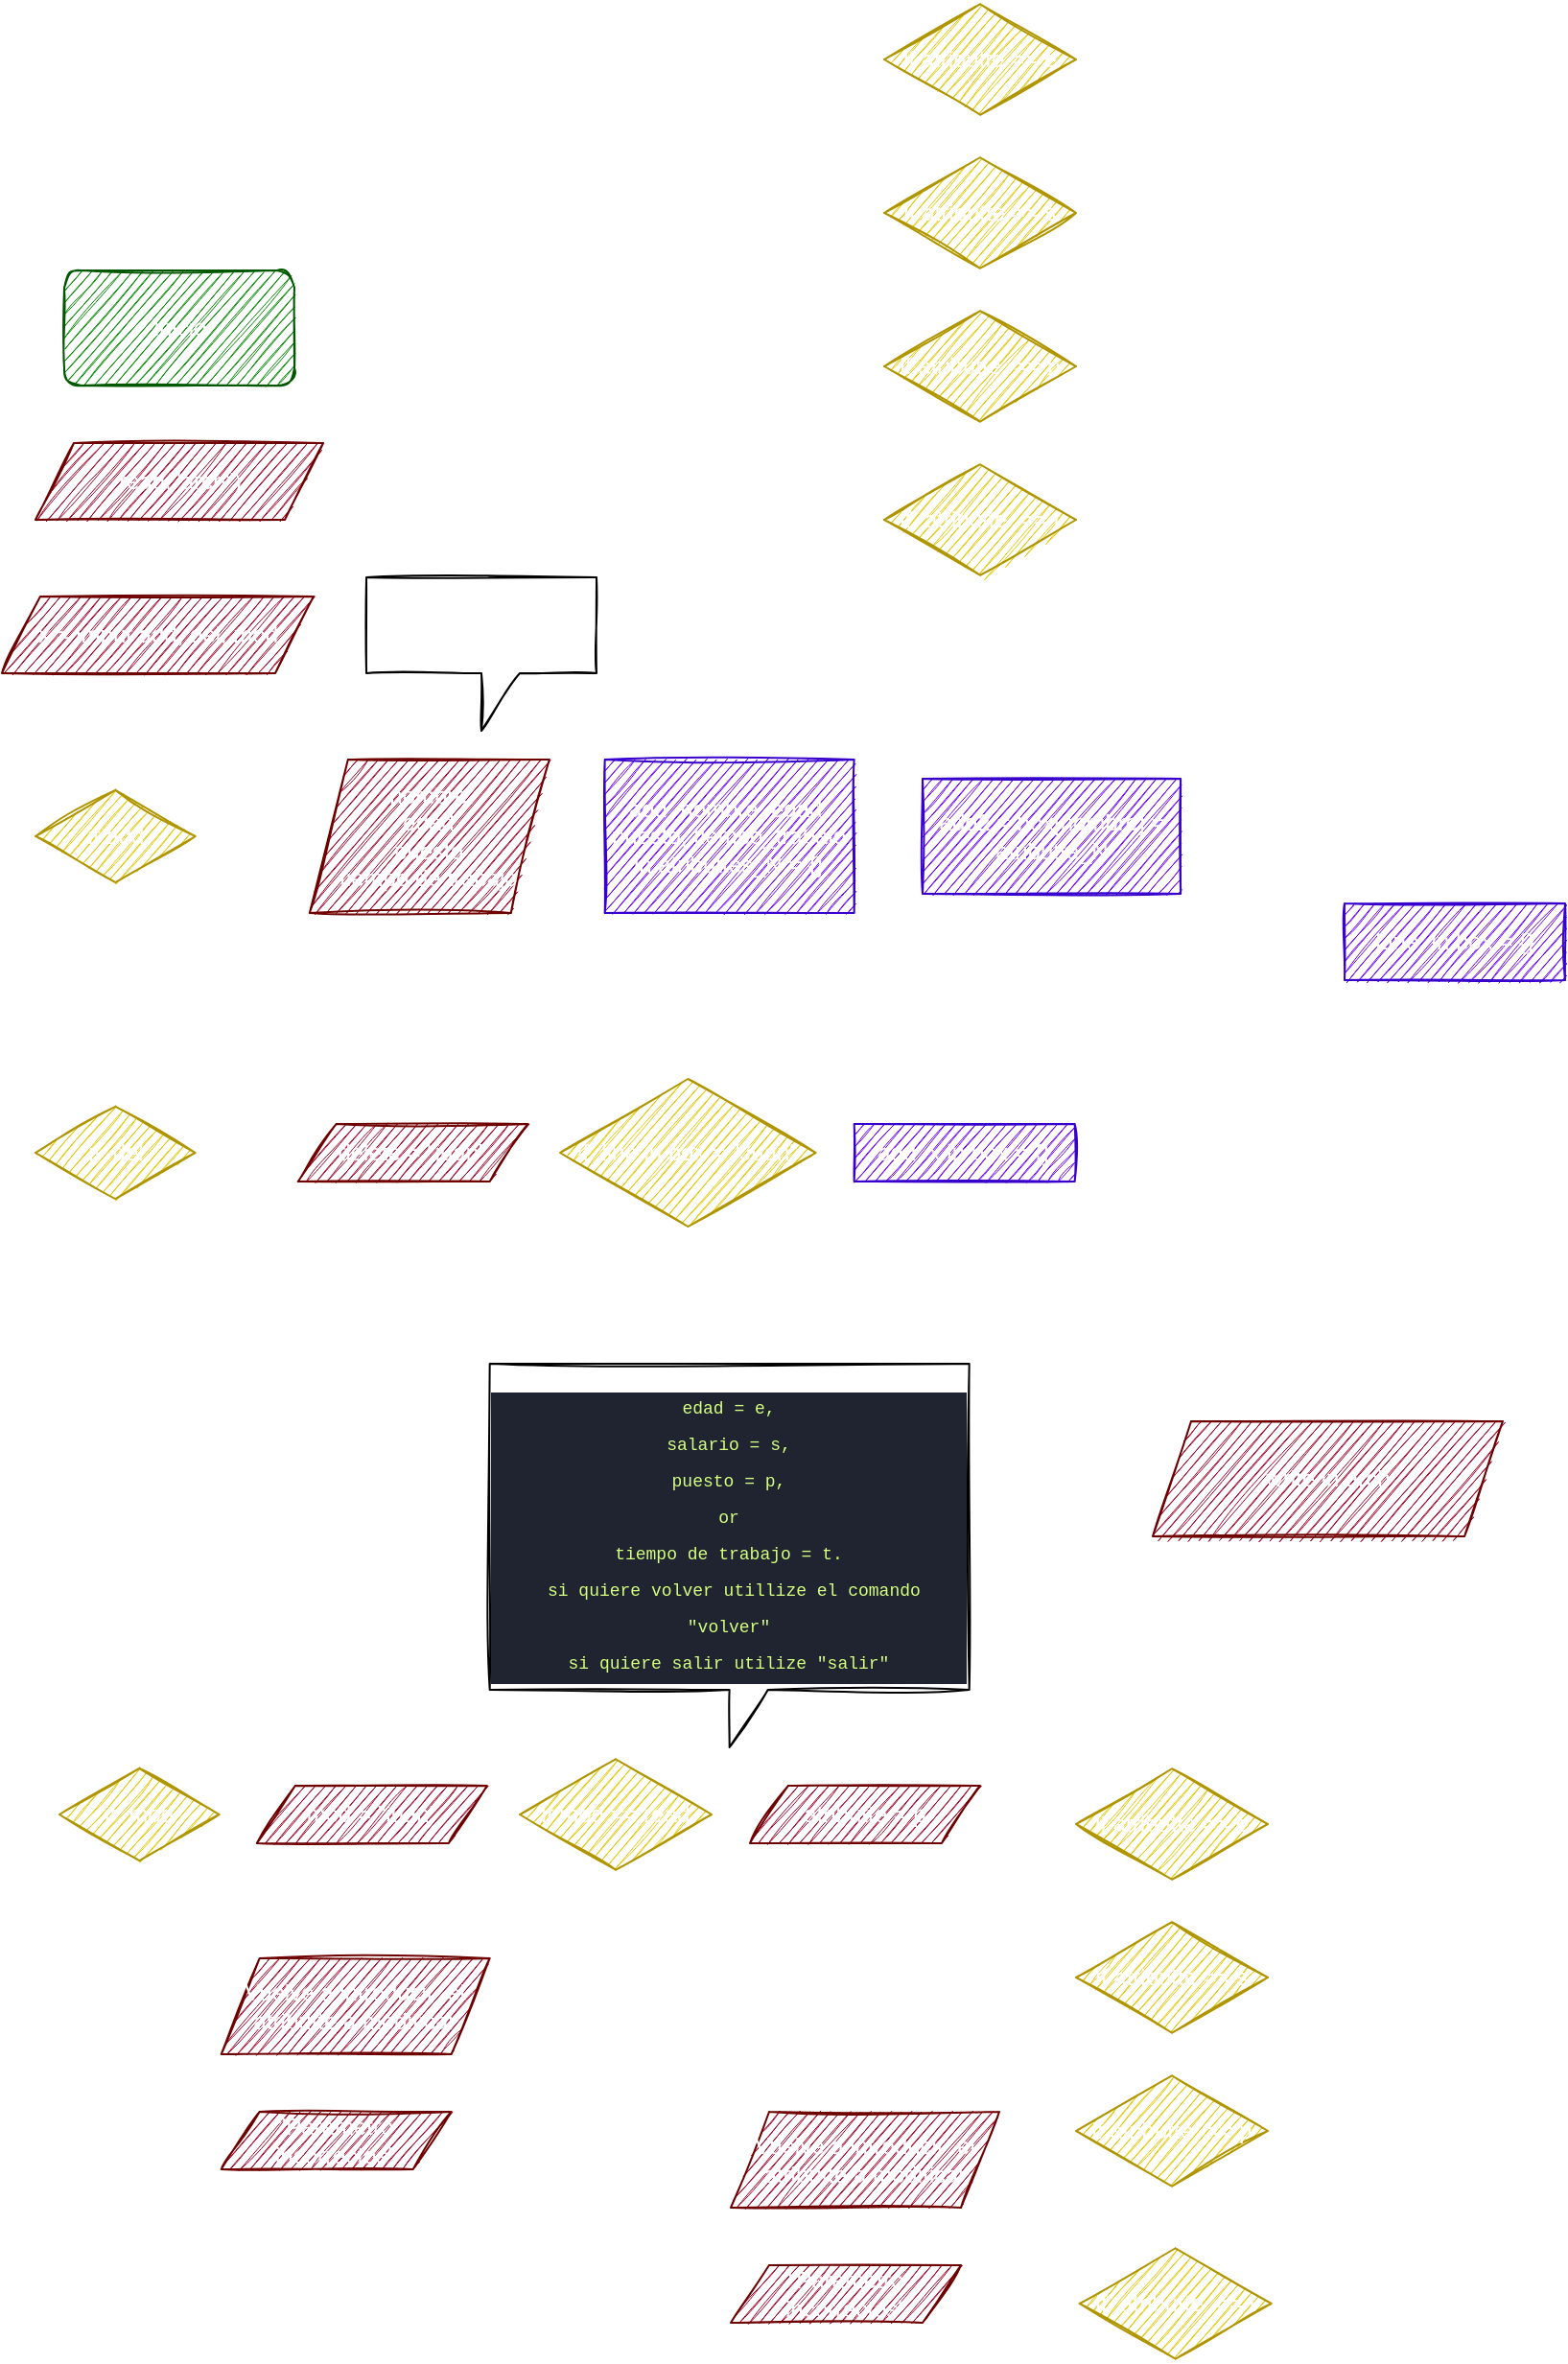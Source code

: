 <mxfile>
    <diagram id="7nW45xScgSrCi-i8tWKL" name="Page-1">
        <mxGraphModel dx="932" dy="1589" grid="1" gridSize="10" guides="1" tooltips="1" connect="1" arrows="1" fold="1" page="1" pageScale="1" pageWidth="850" pageHeight="1100" math="0" shadow="0">
            <root>
                <mxCell id="0"/>
                <mxCell id="1" parent="0"/>
                <mxCell id="2" value="&lt;span style=&quot;color: rgb(255 , 255 , 255)&quot;&gt;if add&lt;/span&gt;" style="html=1;whiteSpace=wrap;aspect=fixed;shape=isoRectangle;fillColor=#e3c800;fontColor=#000000;strokeColor=#B09500;sketch=1;" vertex="1" parent="1">
                    <mxGeometry x="27.51" y="280" width="83.33" height="50" as="geometry"/>
                </mxCell>
                <mxCell id="3" value="inicio" style="rounded=1;whiteSpace=wrap;html=1;fillColor=#008a00;fontColor=#ffffff;strokeColor=#005700;sketch=1;" vertex="1" parent="1">
                    <mxGeometry x="42.5" y="10" width="120" height="60" as="geometry"/>
                </mxCell>
                <mxCell id="4" value="read(&quot;arch&quot;)" style="shape=parallelogram;perimeter=parallelogramPerimeter;whiteSpace=wrap;html=1;fixedSize=1;fillColor=#a20025;fontColor=#ffffff;strokeColor=#6F0000;sketch=1;" vertex="1" parent="1">
                    <mxGeometry x="27.5" y="100" width="150" height="40" as="geometry"/>
                </mxCell>
                <mxCell id="5" value="x = imput add, del, mod" style="shape=parallelogram;perimeter=parallelogramPerimeter;whiteSpace=wrap;html=1;fixedSize=1;fillColor=#a20025;fontColor=#ffffff;strokeColor=#6F0000;shadow=0;rounded=0;sketch=1;" vertex="1" parent="1">
                    <mxGeometry x="10" y="180" width="162.5" height="40" as="geometry"/>
                </mxCell>
                <mxCell id="7" value="&lt;span style=&quot;color: rgb(255 , 255 , 255)&quot;&gt;if&amp;nbsp;&amp;nbsp;&lt;/span&gt;&lt;span style=&quot;color: rgb(255 , 255 , 255)&quot;&gt;del&lt;/span&gt;" style="html=1;whiteSpace=wrap;aspect=fixed;shape=isoRectangle;fillColor=#e3c800;fontColor=#000000;strokeColor=#B09500;sketch=1;" vertex="1" parent="1">
                    <mxGeometry x="27.5" y="445" width="83.34" height="50" as="geometry"/>
                </mxCell>
                <mxCell id="8" value="&lt;span style=&quot;color: rgb(255 , 255 , 255)&quot;&gt;if&amp;nbsp;&amp;nbsp;&lt;/span&gt;&lt;span style=&quot;color: rgb(255 , 255 , 255)&quot;&gt;mod&lt;/span&gt;" style="html=1;whiteSpace=wrap;aspect=fixed;shape=isoRectangle;fillColor=#e3c800;fontColor=#000000;strokeColor=#B09500;sketch=1;" vertex="1" parent="1">
                    <mxGeometry x="40" y="790" width="83.34" height="50" as="geometry"/>
                </mxCell>
                <mxCell id="10" value="add2 = box[nombre] = atributte_N" style="rounded=0;whiteSpace=wrap;html=1;fillColor=#6a00ff;fontColor=#ffffff;strokeColor=#3700CC;glass=0;shadow=0;sketch=1;" vertex="1" parent="1">
                    <mxGeometry x="490" y="275" width="134.56" height="60" as="geometry"/>
                </mxCell>
                <mxCell id="11" value="Line&amp;nbsp; in box = {}" style="rounded=0;whiteSpace=wrap;html=1;sketch=1;fillColor=#6a00ff;fontColor=#ffffff;strokeColor=#3700CC;" vertex="1" parent="1">
                    <mxGeometry x="710" y="340" width="115" height="40" as="geometry"/>
                </mxCell>
                <mxCell id="14" value="write in arch" style="shape=parallelogram;perimeter=parallelogramPerimeter;whiteSpace=wrap;html=1;fixedSize=1;fillColor=#a20025;fontColor=#ffffff;strokeColor=#6F0000;shadow=0;rounded=0;sketch=1;" vertex="1" parent="1">
                    <mxGeometry x="610" y="610" width="182.5" height="60" as="geometry"/>
                </mxCell>
                <mxCell id="15" value="delete = &quot;juan&quot;" style="shape=parallelogram;perimeter=parallelogramPerimeter;whiteSpace=wrap;html=1;fixedSize=1;fillColor=#a20025;fontColor=#ffffff;strokeColor=#6F0000;shadow=0;rounded=0;sketch=1;" vertex="1" parent="1">
                    <mxGeometry x="164.34" y="455" width="120" height="30" as="geometry"/>
                </mxCell>
                <mxCell id="16" value="&lt;span style=&quot;color: rgb(255 , 255 , 255)&quot;&gt;if&amp;nbsp; line in box = &quot;Juan&quot;&lt;/span&gt;" style="html=1;whiteSpace=wrap;aspect=fixed;shape=isoRectangle;fillColor=#e3c800;fontColor=#000000;strokeColor=#B09500;sketch=1;" vertex="1" parent="1">
                    <mxGeometry x="301" y="430" width="133.34" height="80" as="geometry"/>
                </mxCell>
                <mxCell id="17" value="add&amp;nbsp; x in box = {}" style="rounded=0;whiteSpace=wrap;html=1;fillColor=#6a00ff;fontColor=#ffffff;strokeColor=#3700CC;glass=0;shadow=0;sketch=1;" vertex="1" parent="1">
                    <mxGeometry x="454.34" y="455" width="115" height="30" as="geometry"/>
                </mxCell>
                <mxCell id="18" value="mod = &quot;juan&quot;" style="shape=parallelogram;perimeter=parallelogramPerimeter;whiteSpace=wrap;html=1;fixedSize=1;fillColor=#a20025;fontColor=#ffffff;strokeColor=#6F0000;shadow=0;rounded=0;sketch=1;" vertex="1" parent="1">
                    <mxGeometry x="142.92" y="800" width="120" height="30" as="geometry"/>
                </mxCell>
                <mxCell id="22" value="&lt;span style=&quot;color: rgb(255 , 255 , 255) ; font-size: 9px&quot;&gt;cual elemento quiere modificar?&lt;br style=&quot;font-size: 9px&quot;&gt;&lt;/span&gt;&lt;div style=&quot;color: rgb(204 , 202 , 194) ; background-color: rgb(31 , 36 , 48) ; font-family: &amp;#34;consolas&amp;#34; , &amp;#34;courier new&amp;#34; , monospace ; font-size: 9px ; line-height: 19px&quot;&gt;&lt;span style=&quot;color: rgb(213 , 255 , 128) ; font-size: 9px&quot;&gt;edad = e,&lt;/span&gt;&lt;/div&gt;&lt;div style=&quot;color: rgb(204 , 202 , 194) ; background-color: rgb(31 , 36 , 48) ; font-family: &amp;#34;consolas&amp;#34; , &amp;#34;courier new&amp;#34; , monospace ; font-size: 9px ; line-height: 19px&quot;&gt;&lt;span style=&quot;color: rgb(213 , 255 , 128) ; font-size: 9px&quot;&gt;salario = s,&lt;/span&gt;&lt;/div&gt;&lt;div style=&quot;color: rgb(204 , 202 , 194) ; background-color: rgb(31 , 36 , 48) ; font-family: &amp;#34;consolas&amp;#34; , &amp;#34;courier new&amp;#34; , monospace ; font-size: 9px ; line-height: 19px&quot;&gt;&lt;span style=&quot;color: rgb(213 , 255 , 128) ; font-size: 9px&quot;&gt;puesto = p,&lt;/span&gt;&lt;/div&gt;&lt;div style=&quot;color: rgb(204 , 202 , 194) ; background-color: rgb(31 , 36 , 48) ; font-family: &amp;#34;consolas&amp;#34; , &amp;#34;courier new&amp;#34; , monospace ; font-size: 9px ; line-height: 19px&quot;&gt;&lt;span style=&quot;color: rgb(213 , 255 , 128) ; font-size: 9px&quot;&gt;or&lt;/span&gt;&lt;/div&gt;&lt;div style=&quot;color: rgb(204 , 202 , 194) ; background-color: rgb(31 , 36 , 48) ; font-family: &amp;#34;consolas&amp;#34; , &amp;#34;courier new&amp;#34; , monospace ; font-size: 9px ; line-height: 19px&quot;&gt;&lt;span style=&quot;color: rgb(213 , 255 , 128) ; font-size: 9px&quot;&gt;tiempo de trabajo = t.&lt;/span&gt;&lt;/div&gt;&lt;div style=&quot;color: rgb(204 , 202 , 194) ; background-color: rgb(31 , 36 , 48) ; font-family: &amp;#34;consolas&amp;#34; , &amp;#34;courier new&amp;#34; , monospace ; font-size: 9px ; line-height: 19px&quot;&gt;&lt;span style=&quot;color: rgb(213 , 255 , 128) ; font-size: 9px&quot;&gt;&amp;nbsp;si quiere volver utillize el comando &quot;volver&quot;&lt;/span&gt;&lt;/div&gt;&lt;div style=&quot;color: rgb(204 , 202 , 194) ; background-color: rgb(31 , 36 , 48) ; font-family: &amp;#34;consolas&amp;#34; , &amp;#34;courier new&amp;#34; , monospace ; font-size: 9px ; line-height: 19px&quot;&gt;&lt;span style=&quot;color: rgb(213 , 255 , 128) ; font-size: 9px&quot;&gt;si quiere salir utilize &quot;salir&quot;&lt;/span&gt;&lt;/div&gt;" style="shape=callout;whiteSpace=wrap;html=1;perimeter=calloutPerimeter;rounded=0;shadow=0;glass=0;sketch=1;fontSize=9;" vertex="1" parent="1">
                    <mxGeometry x="264.34" y="580" width="250" height="200" as="geometry"/>
                </mxCell>
                <mxCell id="23" value="atributte = p" style="shape=parallelogram;perimeter=parallelogramPerimeter;whiteSpace=wrap;html=1;fixedSize=1;fillColor=#a20025;fontColor=#ffffff;strokeColor=#6F0000;shadow=0;rounded=0;sketch=1;" vertex="1" parent="1">
                    <mxGeometry x="400" y="800" width="120" height="30" as="geometry"/>
                </mxCell>
                <mxCell id="24" value="&lt;span style=&quot;color: rgb(255 , 255 , 255)&quot;&gt;if&amp;nbsp;&lt;/span&gt;&lt;span style=&quot;color: rgb(255 , 255 , 255)&quot;&gt;atributte&amp;nbsp;== e&lt;/span&gt;" style="html=1;whiteSpace=wrap;aspect=fixed;shape=isoRectangle;fillColor=#e3c800;fontColor=#000000;strokeColor=#B09500;sketch=1;" vertex="1" parent="1">
                    <mxGeometry x="570.01" y="790" width="100" height="60" as="geometry"/>
                </mxCell>
                <mxCell id="25" value="&lt;span style=&quot;color: rgb(255 , 255 , 255)&quot;&gt;if&amp;nbsp;&lt;/span&gt;&lt;span style=&quot;color: rgb(255 , 255 , 255)&quot;&gt;atributte&amp;nbsp;== s&lt;/span&gt;" style="html=1;whiteSpace=wrap;aspect=fixed;shape=isoRectangle;fillColor=#e3c800;fontColor=#000000;strokeColor=#B09500;sketch=1;" vertex="1" parent="1">
                    <mxGeometry x="570.01" y="870" width="100.01" height="60" as="geometry"/>
                </mxCell>
                <mxCell id="26" value="&lt;span style=&quot;color: rgb(255 , 255 , 255)&quot;&gt;if&amp;nbsp;&lt;/span&gt;&lt;span style=&quot;color: rgb(255 , 255 , 255)&quot;&gt;atributte&amp;nbsp; == p&lt;/span&gt;" style="html=1;whiteSpace=wrap;aspect=fixed;shape=isoRectangle;fillColor=#e3c800;fontColor=#000000;strokeColor=#B09500;sketch=1;" vertex="1" parent="1">
                    <mxGeometry x="570.01" y="950" width="100" height="60" as="geometry"/>
                </mxCell>
                <mxCell id="27" value="&lt;span style=&quot;color: rgb(255 , 255 , 255)&quot;&gt;if&amp;nbsp;&amp;nbsp;&lt;/span&gt;&lt;span style=&quot;color: rgb(255 , 255 , 255)&quot;&gt;atributte&amp;nbsp; == t&lt;/span&gt;" style="html=1;whiteSpace=wrap;aspect=fixed;shape=isoRectangle;fillColor=#e3c800;fontColor=#000000;strokeColor=#B09500;sketch=1;" vertex="1" parent="1">
                    <mxGeometry x="571.84" y="1040" width="100.01" height="60" as="geometry"/>
                </mxCell>
                <mxCell id="28" value="&quot;Parametro incorrectos&quot;" style="shape=parallelogram;perimeter=parallelogramPerimeter;whiteSpace=wrap;html=1;fixedSize=1;fillColor=#a20025;fontColor=#ffffff;strokeColor=#6F0000;shadow=0;rounded=0;sketch=1;" vertex="1" parent="1">
                    <mxGeometry x="390" y="1050" width="120" height="30" as="geometry"/>
                </mxCell>
                <mxCell id="29" value="Vuelve a introducir&amp;nbsp; el atributte a modificar" style="shape=parallelogram;perimeter=parallelogramPerimeter;whiteSpace=wrap;html=1;fixedSize=1;fillColor=#a20025;fontColor=#ffffff;strokeColor=#6F0000;shadow=0;rounded=0;sketch=1;" vertex="1" parent="1">
                    <mxGeometry x="390" y="970" width="140" height="50" as="geometry"/>
                </mxCell>
                <mxCell id="30" value="" style="shape=callout;whiteSpace=wrap;html=1;perimeter=calloutPerimeter;rounded=0;shadow=0;glass=0;sketch=1;fontSize=9;" vertex="1" parent="1">
                    <mxGeometry x="200" y="170" width="120" height="80" as="geometry"/>
                </mxCell>
                <mxCell id="31" value="nombre&lt;br&gt;edad&lt;br&gt;puesto&lt;br&gt;tiempo de trabajo" style="shape=parallelogram;perimeter=parallelogramPerimeter;whiteSpace=wrap;html=1;fixedSize=1;fillColor=#a20025;fontColor=#ffffff;strokeColor=#6F0000;shadow=0;rounded=0;sketch=1;" vertex="1" parent="1">
                    <mxGeometry x="170.42" y="265" width="125" height="80" as="geometry"/>
                </mxCell>
                <mxCell id="32" value="&lt;span style=&quot;color: rgb(255 , 255 , 255)&quot;&gt;if&amp;nbsp;&lt;/span&gt;&lt;span style=&quot;color: rgb(255 , 255 , 255)&quot;&gt;atributte&amp;nbsp;== e&lt;/span&gt;" style="html=1;whiteSpace=wrap;aspect=fixed;shape=isoRectangle;fillColor=#e3c800;fontColor=#000000;strokeColor=#B09500;sketch=1;" vertex="1" parent="1">
                    <mxGeometry x="470.01" y="-130" width="100" height="60" as="geometry"/>
                </mxCell>
                <mxCell id="33" value="&lt;span style=&quot;color: rgb(255 , 255 , 255)&quot;&gt;if&amp;nbsp;&lt;/span&gt;&lt;span style=&quot;color: rgb(255 , 255 , 255)&quot;&gt;atributte&amp;nbsp;== s&lt;/span&gt;" style="html=1;whiteSpace=wrap;aspect=fixed;shape=isoRectangle;fillColor=#e3c800;fontColor=#000000;strokeColor=#B09500;sketch=1;" vertex="1" parent="1">
                    <mxGeometry x="470.01" y="-50" width="100.01" height="60" as="geometry"/>
                </mxCell>
                <mxCell id="34" value="&lt;span style=&quot;color: rgb(255 , 255 , 255)&quot;&gt;if&amp;nbsp;&lt;/span&gt;&lt;span style=&quot;color: rgb(255 , 255 , 255)&quot;&gt;atributte&amp;nbsp; == p&lt;/span&gt;" style="html=1;whiteSpace=wrap;aspect=fixed;shape=isoRectangle;fillColor=#e3c800;fontColor=#000000;strokeColor=#B09500;sketch=1;" vertex="1" parent="1">
                    <mxGeometry x="470.01" y="30" width="100" height="60" as="geometry"/>
                </mxCell>
                <mxCell id="35" value="&lt;span style=&quot;color: rgb(255 , 255 , 255)&quot;&gt;if&amp;nbsp;&amp;nbsp;&lt;/span&gt;&lt;span style=&quot;color: rgb(255 , 255 , 255)&quot;&gt;atributte&amp;nbsp; == t&lt;/span&gt;" style="html=1;whiteSpace=wrap;aspect=fixed;shape=isoRectangle;fillColor=#e3c800;fontColor=#000000;strokeColor=#B09500;sketch=1;" vertex="1" parent="1">
                    <mxGeometry x="470" y="110" width="100.01" height="60" as="geometry"/>
                </mxCell>
                <mxCell id="36" value="add&amp;nbsp; nombre, edad, puesto, tiempo_trabajo in atributtes_N = {}" style="rounded=0;whiteSpace=wrap;html=1;fillColor=#6a00ff;fontColor=#ffffff;strokeColor=#3700CC;glass=0;shadow=0;sketch=1;" vertex="1" parent="1">
                    <mxGeometry x="324.34" y="265" width="130" height="80" as="geometry"/>
                </mxCell>
                <mxCell id="37" value="&quot;Parametro incorrectos&quot;" style="shape=parallelogram;perimeter=parallelogramPerimeter;whiteSpace=wrap;html=1;fixedSize=1;fillColor=#a20025;fontColor=#ffffff;strokeColor=#6F0000;shadow=0;rounded=0;sketch=1;" vertex="1" parent="1">
                    <mxGeometry x="124.34" y="970" width="120" height="30" as="geometry"/>
                </mxCell>
                <mxCell id="38" value="Vuelve a introducir&amp;nbsp; el atributte a modificar" style="shape=parallelogram;perimeter=parallelogramPerimeter;whiteSpace=wrap;html=1;fixedSize=1;fillColor=#a20025;fontColor=#ffffff;strokeColor=#6F0000;shadow=0;rounded=0;sketch=1;" vertex="1" parent="1">
                    <mxGeometry x="124.34" y="890" width="140" height="50" as="geometry"/>
                </mxCell>
                <mxCell id="39" value="&lt;span style=&quot;color: rgb(255 , 255 , 255)&quot;&gt;if&amp;nbsp;&lt;/span&gt;&lt;span style=&quot;color: rgb(255 , 255 , 255)&quot;&gt;mod == read&lt;/span&gt;" style="html=1;whiteSpace=wrap;aspect=fixed;shape=isoRectangle;fillColor=#e3c800;fontColor=#000000;strokeColor=#B09500;sketch=1;" vertex="1" parent="1">
                    <mxGeometry x="280" y="785" width="100" height="60" as="geometry"/>
                </mxCell>
            </root>
        </mxGraphModel>
    </diagram>
</mxfile>